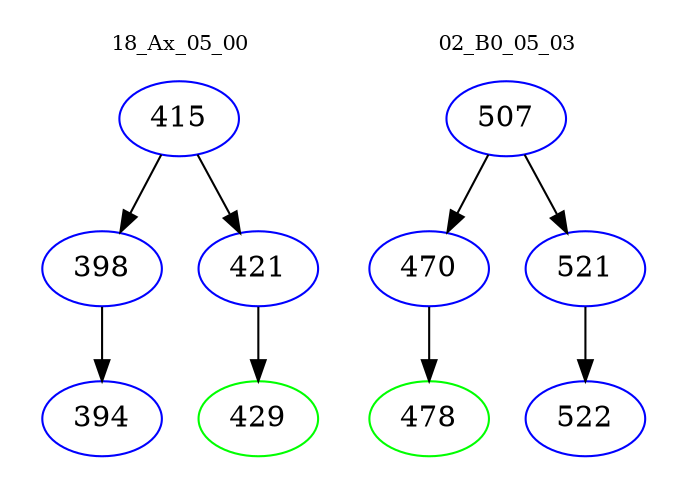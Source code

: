 digraph{
subgraph cluster_0 {
color = white
label = "18_Ax_05_00";
fontsize=10;
T0_415 [label="415", color="blue"]
T0_415 -> T0_398 [color="black"]
T0_398 [label="398", color="blue"]
T0_398 -> T0_394 [color="black"]
T0_394 [label="394", color="blue"]
T0_415 -> T0_421 [color="black"]
T0_421 [label="421", color="blue"]
T0_421 -> T0_429 [color="black"]
T0_429 [label="429", color="green"]
}
subgraph cluster_1 {
color = white
label = "02_B0_05_03";
fontsize=10;
T1_507 [label="507", color="blue"]
T1_507 -> T1_470 [color="black"]
T1_470 [label="470", color="blue"]
T1_470 -> T1_478 [color="black"]
T1_478 [label="478", color="green"]
T1_507 -> T1_521 [color="black"]
T1_521 [label="521", color="blue"]
T1_521 -> T1_522 [color="black"]
T1_522 [label="522", color="blue"]
}
}
